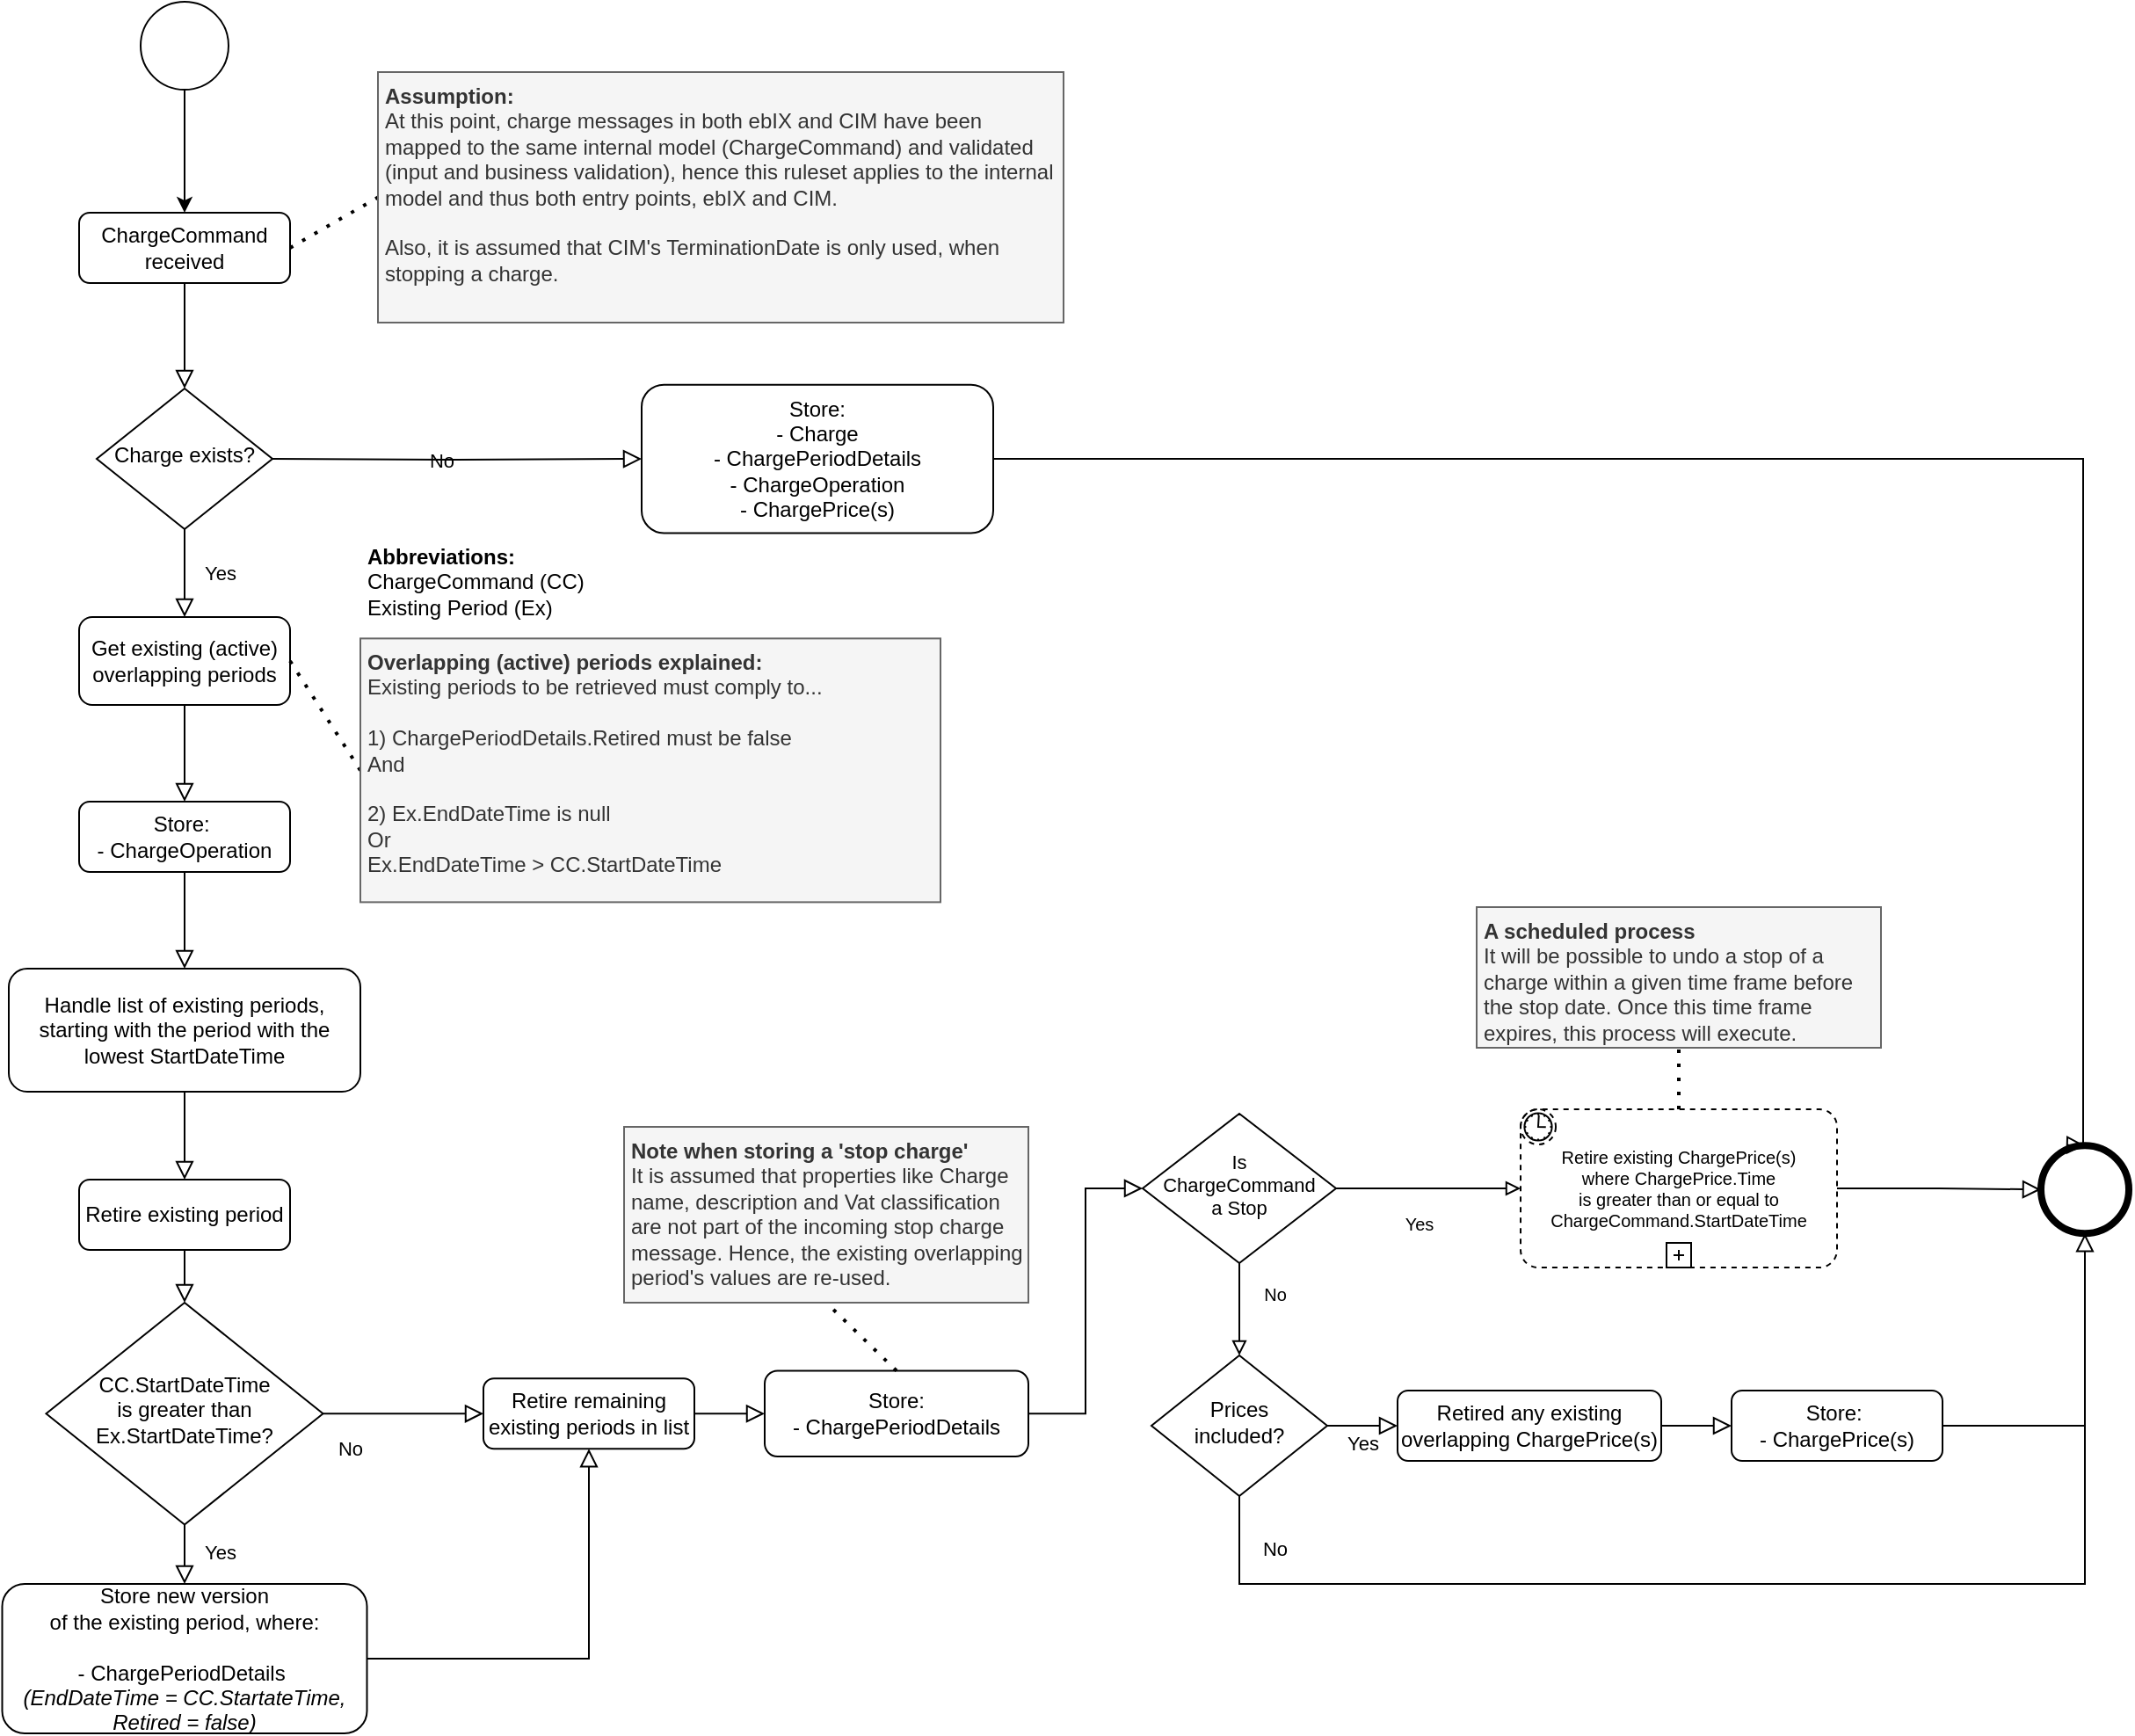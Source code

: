 <mxfile version="14.6.13" type="device"><diagram name="Ruleset" id="aTDmlHRYEX7bE9_bO80g"><mxGraphModel dx="1422" dy="822" grid="1" gridSize="10" guides="1" tooltips="1" connect="1" arrows="1" fold="1" page="1" pageScale="1" pageWidth="827" pageHeight="1169" math="0" shadow="0"><root><mxCell id="shvMQt2wjngiFg1QEDL--0"/><mxCell id="shvMQt2wjngiFg1QEDL--1" parent="shvMQt2wjngiFg1QEDL--0"/><mxCell id="2yxx36WMbnEWgiKTBHtX-0" value="" style="rounded=0;html=1;jettySize=auto;orthogonalLoop=1;fontSize=11;endArrow=block;endFill=0;endSize=8;strokeWidth=1;shadow=0;labelBackgroundColor=none;edgeStyle=orthogonalEdgeStyle;" edge="1" parent="shvMQt2wjngiFg1QEDL--1" source="2yxx36WMbnEWgiKTBHtX-1" target="2yxx36WMbnEWgiKTBHtX-3"><mxGeometry relative="1" as="geometry"/></mxCell><mxCell id="2yxx36WMbnEWgiKTBHtX-1" value="ChargeCommand&lt;br&gt;received" style="rounded=1;whiteSpace=wrap;html=1;fontSize=12;glass=0;strokeWidth=1;shadow=0;" vertex="1" parent="shvMQt2wjngiFg1QEDL--1"><mxGeometry x="90" y="180" width="120" height="40" as="geometry"/></mxCell><mxCell id="2yxx36WMbnEWgiKTBHtX-2" value="Yes" style="rounded=0;html=1;jettySize=auto;orthogonalLoop=1;fontSize=11;endArrow=block;endFill=0;endSize=8;strokeWidth=1;shadow=0;labelBackgroundColor=none;edgeStyle=orthogonalEdgeStyle;entryX=0.5;entryY=0;entryDx=0;entryDy=0;entryPerimeter=0;" edge="1" parent="shvMQt2wjngiFg1QEDL--1" source="2yxx36WMbnEWgiKTBHtX-3" target="2yxx36WMbnEWgiKTBHtX-11"><mxGeometry y="20" relative="1" as="geometry"><mxPoint as="offset"/><mxPoint x="150" y="410" as="targetPoint"/></mxGeometry></mxCell><mxCell id="2yxx36WMbnEWgiKTBHtX-3" value="Charge exists?" style="rhombus;whiteSpace=wrap;html=1;shadow=0;fontFamily=Helvetica;fontSize=12;align=center;strokeWidth=1;spacing=6;spacingTop=-4;" vertex="1" parent="shvMQt2wjngiFg1QEDL--1"><mxGeometry x="100" y="280" width="100" height="80" as="geometry"/></mxCell><mxCell id="2yxx36WMbnEWgiKTBHtX-4" value="" style="edgeStyle=orthogonalEdgeStyle;rounded=0;orthogonalLoop=1;jettySize=auto;html=1;" edge="1" parent="shvMQt2wjngiFg1QEDL--1" source="2yxx36WMbnEWgiKTBHtX-5" target="2yxx36WMbnEWgiKTBHtX-1"><mxGeometry relative="1" as="geometry"/></mxCell><mxCell id="2yxx36WMbnEWgiKTBHtX-5" value="" style="ellipse;whiteSpace=wrap;html=1;aspect=fixed;" vertex="1" parent="shvMQt2wjngiFg1QEDL--1"><mxGeometry x="125" y="60" width="50" height="50" as="geometry"/></mxCell><mxCell id="2yxx36WMbnEWgiKTBHtX-6" value="No" style="edgeStyle=orthogonalEdgeStyle;rounded=0;html=1;jettySize=auto;orthogonalLoop=1;fontSize=11;endArrow=block;endFill=0;endSize=8;strokeWidth=1;shadow=0;labelBackgroundColor=none;entryX=0;entryY=0.5;entryDx=0;entryDy=0;" edge="1" parent="shvMQt2wjngiFg1QEDL--1" target="2yxx36WMbnEWgiKTBHtX-29"><mxGeometry y="10" relative="1" as="geometry"><mxPoint as="offset"/><mxPoint x="200" y="320" as="sourcePoint"/><mxPoint x="500" y="320.005" as="targetPoint"/></mxGeometry></mxCell><mxCell id="2yxx36WMbnEWgiKTBHtX-7" value="" style="ellipse;whiteSpace=wrap;html=1;aspect=fixed;strokeWidth=4;" vertex="1" parent="shvMQt2wjngiFg1QEDL--1"><mxGeometry x="1206" y="710.63" width="50" height="50" as="geometry"/></mxCell><mxCell id="2yxx36WMbnEWgiKTBHtX-8" value="" style="endArrow=none;dashed=1;html=1;dashPattern=1 3;strokeWidth=2;exitX=1;exitY=0.5;exitDx=0;exitDy=0;entryX=0;entryY=0.5;entryDx=0;entryDy=0;" edge="1" parent="shvMQt2wjngiFg1QEDL--1" source="2yxx36WMbnEWgiKTBHtX-1" target="2yxx36WMbnEWgiKTBHtX-32"><mxGeometry width="50" height="50" relative="1" as="geometry"><mxPoint x="550" y="500" as="sourcePoint"/><mxPoint x="250" y="200" as="targetPoint"/></mxGeometry></mxCell><mxCell id="2yxx36WMbnEWgiKTBHtX-9" value="Retire existing period" style="rounded=1;whiteSpace=wrap;html=1;fontSize=12;glass=0;strokeWidth=1;shadow=0;" vertex="1" parent="shvMQt2wjngiFg1QEDL--1"><mxGeometry x="90" y="730" width="120" height="40" as="geometry"/></mxCell><mxCell id="2yxx36WMbnEWgiKTBHtX-10" value="Handle list of existing periods, starting with the period with the lowest StartDateTime" style="rounded=1;whiteSpace=wrap;html=1;fontSize=12;glass=0;strokeWidth=1;shadow=0;" vertex="1" parent="shvMQt2wjngiFg1QEDL--1"><mxGeometry x="50" y="610" width="200" height="70" as="geometry"/></mxCell><mxCell id="2yxx36WMbnEWgiKTBHtX-11" value="Get existing (active) overlapping periods" style="rounded=1;whiteSpace=wrap;html=1;fontSize=12;glass=0;strokeWidth=1;shadow=0;" vertex="1" parent="shvMQt2wjngiFg1QEDL--1"><mxGeometry x="90" y="410" width="120" height="50" as="geometry"/></mxCell><mxCell id="2yxx36WMbnEWgiKTBHtX-12" value="" style="rounded=0;html=1;jettySize=auto;orthogonalLoop=1;fontSize=11;endArrow=block;endFill=0;endSize=8;strokeWidth=1;shadow=0;labelBackgroundColor=none;edgeStyle=orthogonalEdgeStyle;exitX=0.5;exitY=1;exitDx=0;exitDy=0;entryX=0.5;entryY=0;entryDx=0;entryDy=0;" edge="1" parent="shvMQt2wjngiFg1QEDL--1" source="2yxx36WMbnEWgiKTBHtX-11" target="2yxx36WMbnEWgiKTBHtX-18"><mxGeometry y="20" relative="1" as="geometry"><mxPoint as="offset"/><mxPoint x="170" y="650" as="targetPoint"/><mxPoint x="160" y="600" as="sourcePoint"/></mxGeometry></mxCell><mxCell id="2yxx36WMbnEWgiKTBHtX-13" value="" style="edgeStyle=orthogonalEdgeStyle;rounded=0;html=1;jettySize=auto;orthogonalLoop=1;fontSize=11;endArrow=block;endFill=0;endSize=8;strokeWidth=1;shadow=0;labelBackgroundColor=none;entryX=0.5;entryY=1;entryDx=0;entryDy=0;exitX=1;exitY=0.5;exitDx=0;exitDy=0;" edge="1" parent="shvMQt2wjngiFg1QEDL--1" source="2yxx36WMbnEWgiKTBHtX-16" target="2yxx36WMbnEWgiKTBHtX-17"><mxGeometry y="10" relative="1" as="geometry"><mxPoint as="offset"/><mxPoint x="235" y="1095" as="sourcePoint"/><mxPoint x="510" y="1459" as="targetPoint"/></mxGeometry></mxCell><mxCell id="2yxx36WMbnEWgiKTBHtX-14" value="Yes" style="edgeStyle=orthogonalEdgeStyle;rounded=0;html=1;jettySize=auto;orthogonalLoop=1;fontSize=11;endArrow=block;endFill=0;endSize=8;strokeWidth=1;shadow=0;labelBackgroundColor=none;exitX=0.5;exitY=1;exitDx=0;exitDy=0;entryX=0.5;entryY=0;entryDx=0;entryDy=0;" edge="1" parent="shvMQt2wjngiFg1QEDL--1" source="2yxx36WMbnEWgiKTBHtX-15" target="2yxx36WMbnEWgiKTBHtX-16"><mxGeometry x="-0.066" y="20" relative="1" as="geometry"><mxPoint as="offset"/><mxPoint x="150" y="1005" as="sourcePoint"/><mxPoint x="150" y="950" as="targetPoint"/></mxGeometry></mxCell><mxCell id="2yxx36WMbnEWgiKTBHtX-15" value="&lt;font style=&quot;font-size: 12px;&quot;&gt;CC.StartDateTime&lt;br style=&quot;font-size: 12px;&quot;&gt;is greater than&lt;br style=&quot;font-size: 12px;&quot;&gt;Ex.StartDateTime?&lt;br style=&quot;font-size: 12px;&quot;&gt;&lt;/font&gt;" style="rhombus;whiteSpace=wrap;html=1;shadow=0;fontFamily=Helvetica;fontSize=12;align=center;strokeWidth=1;spacing=6;spacingTop=-4;" vertex="1" parent="shvMQt2wjngiFg1QEDL--1"><mxGeometry x="71.25" y="800" width="157.5" height="126.25" as="geometry"/></mxCell><mxCell id="2yxx36WMbnEWgiKTBHtX-16" value="Store new version &lt;br&gt;of the existing period, where:&lt;br&gt;&amp;nbsp;&lt;br&gt;- ChargePeriodDetails&amp;nbsp;&lt;br&gt;&lt;i&gt;(EndDateTime = CC.StartateTime,&lt;br&gt;Retired = false)&lt;br&gt;&lt;/i&gt;" style="rounded=1;whiteSpace=wrap;html=1;fontSize=12;glass=0;strokeWidth=1;shadow=0;" vertex="1" parent="shvMQt2wjngiFg1QEDL--1"><mxGeometry x="46.25" y="960" width="207.5" height="85" as="geometry"/></mxCell><mxCell id="2yxx36WMbnEWgiKTBHtX-17" value="Retire&lt;b&gt;&amp;nbsp;&lt;/b&gt;remaining existing periods in list" style="rounded=1;whiteSpace=wrap;html=1;fontSize=12;glass=0;strokeWidth=1;shadow=0;" vertex="1" parent="shvMQt2wjngiFg1QEDL--1"><mxGeometry x="320" y="843.13" width="120" height="40" as="geometry"/></mxCell><mxCell id="2yxx36WMbnEWgiKTBHtX-18" value="Store:&amp;nbsp;&lt;br&gt;- ChargeOperation" style="rounded=1;whiteSpace=wrap;html=1;fontSize=12;glass=0;strokeWidth=1;shadow=0;" vertex="1" parent="shvMQt2wjngiFg1QEDL--1"><mxGeometry x="90" y="515" width="120" height="40" as="geometry"/></mxCell><mxCell id="2yxx36WMbnEWgiKTBHtX-19" value="" style="rounded=0;html=1;jettySize=auto;orthogonalLoop=1;fontSize=11;endArrow=block;endFill=0;endSize=8;strokeWidth=1;shadow=0;labelBackgroundColor=none;edgeStyle=orthogonalEdgeStyle;exitX=0.5;exitY=1;exitDx=0;exitDy=0;entryX=0.5;entryY=0;entryDx=0;entryDy=0;" edge="1" parent="shvMQt2wjngiFg1QEDL--1" source="2yxx36WMbnEWgiKTBHtX-18" target="2yxx36WMbnEWgiKTBHtX-10"><mxGeometry y="20" relative="1" as="geometry"><mxPoint as="offset"/><mxPoint x="150" y="815" as="targetPoint"/><mxPoint x="160" y="705" as="sourcePoint"/></mxGeometry></mxCell><mxCell id="2yxx36WMbnEWgiKTBHtX-20" value="Store:&lt;br&gt;- ChargePeriodDetails" style="rounded=1;whiteSpace=wrap;html=1;fontSize=12;glass=0;strokeWidth=1;shadow=0;" vertex="1" parent="shvMQt2wjngiFg1QEDL--1"><mxGeometry x="480" y="838.75" width="150" height="48.75" as="geometry"/></mxCell><mxCell id="2yxx36WMbnEWgiKTBHtX-21" value="No" style="edgeStyle=orthogonalEdgeStyle;rounded=0;orthogonalLoop=1;jettySize=auto;html=1;exitX=0.5;exitY=1;exitDx=0;exitDy=0;endArrow=none;endFill=0;" edge="1" parent="shvMQt2wjngiFg1QEDL--1" source="2yxx36WMbnEWgiKTBHtX-22"><mxGeometry x="-0.797" y="20" relative="1" as="geometry"><mxPoint x="1231" y="800" as="targetPoint"/><Array as="points"><mxPoint x="750" y="960"/><mxPoint x="1231" y="960"/></Array><mxPoint as="offset"/></mxGeometry></mxCell><mxCell id="2yxx36WMbnEWgiKTBHtX-22" value="Prices &lt;br&gt;included?" style="rhombus;whiteSpace=wrap;html=1;shadow=0;fontFamily=Helvetica;fontSize=12;align=center;strokeWidth=1;spacing=6;spacingTop=-4;" vertex="1" parent="shvMQt2wjngiFg1QEDL--1"><mxGeometry x="700" y="830" width="100" height="80" as="geometry"/></mxCell><mxCell id="2yxx36WMbnEWgiKTBHtX-23" value="Store:&amp;nbsp;&lt;br&gt;- ChargePrice(s)" style="rounded=1;whiteSpace=wrap;html=1;fontSize=12;glass=0;strokeWidth=1;shadow=0;" vertex="1" parent="shvMQt2wjngiFg1QEDL--1"><mxGeometry x="1030" y="850" width="120" height="40" as="geometry"/></mxCell><mxCell id="2yxx36WMbnEWgiKTBHtX-24" value="Retired any existing overlapping ChargePrice(s)" style="rounded=1;whiteSpace=wrap;html=1;fontSize=12;glass=0;strokeWidth=1;shadow=0;" vertex="1" parent="shvMQt2wjngiFg1QEDL--1"><mxGeometry x="840" y="850" width="150" height="40" as="geometry"/></mxCell><mxCell id="2yxx36WMbnEWgiKTBHtX-25" value="" style="rounded=0;html=1;jettySize=auto;orthogonalLoop=1;fontSize=11;endArrow=block;endFill=0;endSize=8;strokeWidth=1;shadow=0;labelBackgroundColor=none;edgeStyle=orthogonalEdgeStyle;exitX=1;exitY=0.5;exitDx=0;exitDy=0;entryX=0;entryY=0.5;entryDx=0;entryDy=0;" edge="1" parent="shvMQt2wjngiFg1QEDL--1" source="2yxx36WMbnEWgiKTBHtX-20" target="2yxx36WMbnEWgiKTBHtX-37"><mxGeometry y="20" relative="1" as="geometry"><mxPoint as="offset"/><mxPoint x="710" y="740" as="targetPoint"/><mxPoint x="710" y="310" as="sourcePoint"/></mxGeometry></mxCell><mxCell id="2yxx36WMbnEWgiKTBHtX-26" value="Yes" style="edgeStyle=orthogonalEdgeStyle;rounded=0;html=1;jettySize=auto;orthogonalLoop=1;fontSize=11;endArrow=block;endFill=0;endSize=8;strokeWidth=1;shadow=0;labelBackgroundColor=none;exitX=1;exitY=0.5;exitDx=0;exitDy=0;entryX=0;entryY=0.5;entryDx=0;entryDy=0;" edge="1" parent="shvMQt2wjngiFg1QEDL--1" source="2yxx36WMbnEWgiKTBHtX-22" target="2yxx36WMbnEWgiKTBHtX-24"><mxGeometry y="-10" relative="1" as="geometry"><mxPoint as="offset"/><mxPoint x="1008" y="499.99" as="sourcePoint"/><mxPoint x="1278" y="574.99" as="targetPoint"/></mxGeometry></mxCell><mxCell id="2yxx36WMbnEWgiKTBHtX-27" style="edgeStyle=orthogonalEdgeStyle;rounded=0;orthogonalLoop=1;jettySize=auto;html=1;exitX=0.5;exitY=1;exitDx=0;exitDy=0;strokeColor=#000000;" edge="1" parent="shvMQt2wjngiFg1QEDL--1" source="2yxx36WMbnEWgiKTBHtX-24" target="2yxx36WMbnEWgiKTBHtX-24"><mxGeometry relative="1" as="geometry"/></mxCell><mxCell id="2yxx36WMbnEWgiKTBHtX-28" value="" style="rounded=0;html=1;jettySize=auto;orthogonalLoop=1;fontSize=11;endArrow=block;endFill=0;endSize=8;strokeWidth=1;shadow=0;labelBackgroundColor=none;edgeStyle=orthogonalEdgeStyle;exitX=1;exitY=0.5;exitDx=0;exitDy=0;entryX=0;entryY=0.5;entryDx=0;entryDy=0;" edge="1" parent="shvMQt2wjngiFg1QEDL--1" source="2yxx36WMbnEWgiKTBHtX-24" target="2yxx36WMbnEWgiKTBHtX-23"><mxGeometry y="20" relative="1" as="geometry"><mxPoint as="offset"/><mxPoint x="1133" y="809.99" as="targetPoint"/><mxPoint x="1162.5" y="479.99" as="sourcePoint"/></mxGeometry></mxCell><mxCell id="2yxx36WMbnEWgiKTBHtX-29" value="Store:&lt;br&gt;- Charge&lt;br&gt;- ChargePeriodDetails&lt;br&gt;- ChargeOperation&lt;br&gt;- ChargePrice(s)" style="rounded=1;whiteSpace=wrap;html=1;fontSize=12;glass=0;strokeWidth=1;shadow=0;" vertex="1" parent="shvMQt2wjngiFg1QEDL--1"><mxGeometry x="410" y="277.82" width="200" height="84.37" as="geometry"/></mxCell><mxCell id="2yxx36WMbnEWgiKTBHtX-30" value="" style="rounded=0;html=1;jettySize=auto;orthogonalLoop=1;fontSize=11;endArrow=block;endFill=0;endSize=8;strokeWidth=1;shadow=0;labelBackgroundColor=none;edgeStyle=orthogonalEdgeStyle;exitX=1;exitY=0.5;exitDx=0;exitDy=0;entryX=0.5;entryY=1;entryDx=0;entryDy=0;" edge="1" parent="shvMQt2wjngiFg1QEDL--1" source="2yxx36WMbnEWgiKTBHtX-23" target="2yxx36WMbnEWgiKTBHtX-7"><mxGeometry y="20" relative="1" as="geometry"><mxPoint as="offset"/><mxPoint x="1220" y="850" as="targetPoint"/><mxPoint x="1143" y="749.99" as="sourcePoint"/></mxGeometry></mxCell><mxCell id="2yxx36WMbnEWgiKTBHtX-31" value="" style="edgeStyle=orthogonalEdgeStyle;rounded=0;html=1;jettySize=auto;orthogonalLoop=1;fontSize=11;endArrow=block;endFill=0;endSize=8;strokeWidth=1;shadow=0;labelBackgroundColor=none;exitX=1;exitY=0.5;exitDx=0;exitDy=0;entryX=0.5;entryY=0;entryDx=0;entryDy=0;" edge="1" parent="shvMQt2wjngiFg1QEDL--1" source="2yxx36WMbnEWgiKTBHtX-29" target="2yxx36WMbnEWgiKTBHtX-7"><mxGeometry x="-0.489" y="20" relative="1" as="geometry"><mxPoint as="offset"/><mxPoint x="797" y="730" as="sourcePoint"/><mxPoint x="950" y="680" as="targetPoint"/><Array as="points"><mxPoint x="1230" y="320"/></Array></mxGeometry></mxCell><mxCell id="2yxx36WMbnEWgiKTBHtX-32" value="&lt;b&gt;Assumption:&amp;nbsp;&lt;/b&gt;&lt;br&gt;At this point, charge messages in both ebIX and CIM have been mapped to the same internal model (ChargeCommand) and validated (input and business validation), hence this ruleset applies to the internal model and thus both entry points, ebIX and CIM.&lt;br&gt;&lt;br&gt;Also, it is assumed that CIM's TerminationDate is only used, when stopping a charge.&amp;nbsp;" style="text;html=1;strokeColor=#666666;fillColor=#f5f5f5;align=left;verticalAlign=top;whiteSpace=wrap;rounded=0;fontColor=#333333;perimeterSpacing=0;spacingTop=0;spacingLeft=2;spacingBottom=2;" vertex="1" parent="shvMQt2wjngiFg1QEDL--1"><mxGeometry x="260" y="100" width="390" height="142.5" as="geometry"/></mxCell><mxCell id="2yxx36WMbnEWgiKTBHtX-33" value="" style="endArrow=none;dashed=1;html=1;dashPattern=1 3;strokeWidth=2;exitX=1;exitY=0.5;exitDx=0;exitDy=0;entryX=0;entryY=0.5;entryDx=0;entryDy=0;" edge="1" parent="shvMQt2wjngiFg1QEDL--1" source="2yxx36WMbnEWgiKTBHtX-11" target="2yxx36WMbnEWgiKTBHtX-34"><mxGeometry width="50" height="50" relative="1" as="geometry"><mxPoint x="220" y="210" as="sourcePoint"/><mxPoint x="250" y="435" as="targetPoint"/></mxGeometry></mxCell><mxCell id="2yxx36WMbnEWgiKTBHtX-34" value="&lt;b&gt;Overlapping (active) periods explained:&lt;/b&gt;&lt;br&gt;Existing periods to be retrieved must comply to...&lt;br&gt;&lt;br&gt;1) ChargePeriodDetails.Retired must be false&lt;br&gt;And&lt;br&gt;&amp;nbsp;&lt;br&gt;2) Ex.EndDateTime is null&lt;br&gt;Or&amp;nbsp;&lt;br&gt;Ex.EndDateTime &amp;gt; CC.StartDateTime&lt;br&gt;&lt;div&gt;&lt;br&gt;&lt;/div&gt;" style="text;html=1;strokeColor=#666666;fillColor=#f5f5f5;align=left;verticalAlign=top;whiteSpace=wrap;rounded=0;fontColor=#333333;perimeterSpacing=0;spacingTop=0;spacingLeft=2;spacingBottom=2;" vertex="1" parent="shvMQt2wjngiFg1QEDL--1"><mxGeometry x="250" y="422.19" width="330" height="150" as="geometry"/></mxCell><mxCell id="2yxx36WMbnEWgiKTBHtX-35" value="No" style="edgeStyle=orthogonalEdgeStyle;rounded=0;orthogonalLoop=1;jettySize=auto;html=1;entryX=0.5;entryY=0;entryDx=0;entryDy=0;fontSize=10;endArrow=block;endFill=0;exitX=0.5;exitY=1;exitDx=0;exitDy=0;" edge="1" parent="shvMQt2wjngiFg1QEDL--1" source="2yxx36WMbnEWgiKTBHtX-37" target="2yxx36WMbnEWgiKTBHtX-22"><mxGeometry x="-0.333" y="20" relative="1" as="geometry"><mxPoint x="756.5" y="815" as="sourcePoint"/><mxPoint as="offset"/></mxGeometry></mxCell><mxCell id="2yxx36WMbnEWgiKTBHtX-36" value="Yes" style="edgeStyle=orthogonalEdgeStyle;rounded=0;orthogonalLoop=1;jettySize=auto;html=1;entryX=0;entryY=0.5;entryDx=0;entryDy=0;fontSize=10;endArrow=block;endFill=0;entryPerimeter=0;" edge="1" parent="shvMQt2wjngiFg1QEDL--1" source="2yxx36WMbnEWgiKTBHtX-37" target="2yxx36WMbnEWgiKTBHtX-39"><mxGeometry x="-0.096" y="-20" relative="1" as="geometry"><mxPoint x="850" y="759.995" as="targetPoint"/><mxPoint as="offset"/></mxGeometry></mxCell><mxCell id="2yxx36WMbnEWgiKTBHtX-37" value="Is&lt;br style=&quot;font-size: 11px;&quot;&gt;ChargeCommand&lt;br style=&quot;font-size: 11px;&quot;&gt;a Stop" style="rhombus;whiteSpace=wrap;html=1;shadow=0;fontFamily=Helvetica;fontSize=11;align=center;strokeWidth=1;spacing=6;spacingTop=-4;" vertex="1" parent="shvMQt2wjngiFg1QEDL--1"><mxGeometry x="695" y="692.49" width="110" height="85.01" as="geometry"/></mxCell><mxCell id="2yxx36WMbnEWgiKTBHtX-38" value="" style="rounded=0;html=1;jettySize=auto;orthogonalLoop=1;fontSize=11;endArrow=block;endFill=0;endSize=8;strokeWidth=1;shadow=0;labelBackgroundColor=none;edgeStyle=orthogonalEdgeStyle;exitX=1;exitY=0.5;exitDx=0;exitDy=0;entryX=0;entryY=0.5;entryDx=0;entryDy=0;exitPerimeter=0;" edge="1" parent="shvMQt2wjngiFg1QEDL--1" source="2yxx36WMbnEWgiKTBHtX-39" target="2yxx36WMbnEWgiKTBHtX-7"><mxGeometry y="20" relative="1" as="geometry"><mxPoint as="offset"/><mxPoint x="1190" y="750" as="targetPoint"/><mxPoint x="1050" y="759.995" as="sourcePoint"/></mxGeometry></mxCell><mxCell id="2yxx36WMbnEWgiKTBHtX-39" value="Retire existing ChargePrice(s) &#10;where ChargePrice.Time&#10;is greater than or equal to &#10;ChargeCommand.StartDateTime" style="points=[[0.25,0,0],[0.5,0,0],[0.75,0,0],[1,0.25,0],[1,0.5,0],[1,0.75,0],[0.75,1,0],[0.5,1,0],[0.25,1,0],[0,0.75,0],[0,0.5,0],[0,0.25,0]];shape=mxgraph.bpmn.task;rectStyle=rounded;size=10;taskMarker=abstract;bpmnShapeType=subprocess;isLoopSub=1;outline=eventNonint;symbol=timer;fontSize=10;" vertex="1" parent="shvMQt2wjngiFg1QEDL--1"><mxGeometry x="910" y="690" width="180" height="90" as="geometry"/></mxCell><mxCell id="2yxx36WMbnEWgiKTBHtX-40" value="" style="endArrow=none;dashed=1;html=1;dashPattern=1 3;strokeWidth=2;exitX=0.5;exitY=0;exitDx=0;exitDy=0;exitPerimeter=0;entryX=0.5;entryY=1;entryDx=0;entryDy=0;" edge="1" parent="shvMQt2wjngiFg1QEDL--1" source="2yxx36WMbnEWgiKTBHtX-39" target="2yxx36WMbnEWgiKTBHtX-41"><mxGeometry width="50" height="50" relative="1" as="geometry"><mxPoint x="200" y="465" as="sourcePoint"/><mxPoint x="1000" y="670" as="targetPoint"/></mxGeometry></mxCell><mxCell id="2yxx36WMbnEWgiKTBHtX-41" value="&lt;b&gt;A scheduled process&lt;/b&gt;&lt;br&gt;It will be possible to undo a stop of a charge within a given time frame before the stop date. Once this time frame expires, this process will execute." style="text;html=1;align=left;verticalAlign=top;whiteSpace=wrap;rounded=0;perimeterSpacing=0;spacingTop=0;spacingLeft=2;spacingBottom=2;fillColor=#f5f5f5;strokeColor=#666666;fontColor=#333333;" vertex="1" parent="shvMQt2wjngiFg1QEDL--1"><mxGeometry x="885" y="575" width="230" height="80" as="geometry"/></mxCell><mxCell id="2yxx36WMbnEWgiKTBHtX-42" value="" style="endArrow=none;dashed=1;html=1;dashPattern=1 3;strokeWidth=2;exitX=0.5;exitY=0;exitDx=0;exitDy=0;entryX=0.5;entryY=1;entryDx=0;entryDy=0;" edge="1" parent="shvMQt2wjngiFg1QEDL--1" source="2yxx36WMbnEWgiKTBHtX-20" target="2yxx36WMbnEWgiKTBHtX-43"><mxGeometry width="50" height="50" relative="1" as="geometry"><mxPoint x="1030" y="680" as="sourcePoint"/><mxPoint x="680" y="630" as="targetPoint"/></mxGeometry></mxCell><mxCell id="2yxx36WMbnEWgiKTBHtX-43" value="&lt;b&gt;Note when storing a 'stop charge'&lt;/b&gt;&lt;br&gt;It is assumed that properties like Charge name, description and Vat classification are not part of the incoming stop charge message. Hence, the existing overlapping period's values are re-used." style="text;html=1;align=left;verticalAlign=top;whiteSpace=wrap;rounded=0;perimeterSpacing=0;spacingTop=0;spacingLeft=2;spacingBottom=2;fillColor=#f5f5f5;strokeColor=#666666;fontColor=#333333;" vertex="1" parent="shvMQt2wjngiFg1QEDL--1"><mxGeometry x="400" y="700" width="230" height="100" as="geometry"/></mxCell><mxCell id="2yxx36WMbnEWgiKTBHtX-44" value="&lt;b&gt;Abbreviations:&lt;/b&gt;&lt;br&gt;ChargeCommand (CC)&lt;br&gt;Existing Period (Ex)" style="text;html=1;align=left;verticalAlign=top;whiteSpace=wrap;rounded=0;perimeterSpacing=0;spacingTop=0;spacingLeft=2;spacingBottom=2;dashed=1;" vertex="1" parent="shvMQt2wjngiFg1QEDL--1"><mxGeometry x="250" y="362.19" width="150" height="60" as="geometry"/></mxCell><mxCell id="2yxx36WMbnEWgiKTBHtX-45" value="" style="rounded=0;html=1;jettySize=auto;orthogonalLoop=1;fontSize=11;endArrow=block;endFill=0;endSize=8;strokeWidth=1;shadow=0;labelBackgroundColor=none;edgeStyle=orthogonalEdgeStyle;exitX=0.5;exitY=1;exitDx=0;exitDy=0;entryX=0.5;entryY=0;entryDx=0;entryDy=0;" edge="1" parent="shvMQt2wjngiFg1QEDL--1" source="2yxx36WMbnEWgiKTBHtX-9" target="2yxx36WMbnEWgiKTBHtX-15"><mxGeometry x="-0.357" y="-17" relative="1" as="geometry"><mxPoint as="offset"/><mxPoint x="350" y="1090" as="targetPoint"/><mxPoint x="236.25" y="943.125" as="sourcePoint"/></mxGeometry></mxCell><mxCell id="2yxx36WMbnEWgiKTBHtX-46" value="No" style="rounded=0;html=1;jettySize=auto;orthogonalLoop=1;fontSize=11;endArrow=block;endFill=0;endSize=8;strokeWidth=1;shadow=0;labelBackgroundColor=none;edgeStyle=orthogonalEdgeStyle;entryX=0;entryY=0.5;entryDx=0;entryDy=0;exitX=1;exitY=0.5;exitDx=0;exitDy=0;" edge="1" parent="shvMQt2wjngiFg1QEDL--1" source="2yxx36WMbnEWgiKTBHtX-15" target="2yxx36WMbnEWgiKTBHtX-17"><mxGeometry x="-0.667" y="-20" relative="1" as="geometry"><mxPoint as="offset"/><mxPoint x="320" y="860.01" as="targetPoint"/><mxPoint x="230" y="860" as="sourcePoint"/></mxGeometry></mxCell><mxCell id="2yxx36WMbnEWgiKTBHtX-47" value="" style="rounded=0;html=1;jettySize=auto;orthogonalLoop=1;fontSize=11;endArrow=block;endFill=0;endSize=8;strokeWidth=1;shadow=0;labelBackgroundColor=none;edgeStyle=orthogonalEdgeStyle;exitX=1;exitY=0.5;exitDx=0;exitDy=0;entryX=0;entryY=0.5;entryDx=0;entryDy=0;" edge="1" parent="shvMQt2wjngiFg1QEDL--1" source="2yxx36WMbnEWgiKTBHtX-17" target="2yxx36WMbnEWgiKTBHtX-20"><mxGeometry x="-0.667" y="-20" relative="1" as="geometry"><mxPoint as="offset"/><mxPoint x="480" y="860" as="targetPoint"/><mxPoint x="440" y="860.01" as="sourcePoint"/></mxGeometry></mxCell><mxCell id="2yxx36WMbnEWgiKTBHtX-48" value="" style="rounded=0;html=1;jettySize=auto;orthogonalLoop=1;fontSize=11;endArrow=block;endFill=0;endSize=8;strokeWidth=1;shadow=0;labelBackgroundColor=none;edgeStyle=orthogonalEdgeStyle;exitX=0.5;exitY=1;exitDx=0;exitDy=0;entryX=0.5;entryY=0;entryDx=0;entryDy=0;" edge="1" parent="shvMQt2wjngiFg1QEDL--1" source="2yxx36WMbnEWgiKTBHtX-10" target="2yxx36WMbnEWgiKTBHtX-9"><mxGeometry x="-0.357" y="-17" relative="1" as="geometry"><mxPoint as="offset"/><mxPoint x="160" y="810" as="targetPoint"/><mxPoint x="160" y="789.38" as="sourcePoint"/></mxGeometry></mxCell></root></mxGraphModel></diagram></mxfile>